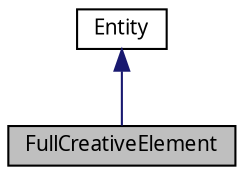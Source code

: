 digraph G
{
  bgcolor="transparent";
  edge [fontname="FreeSans.ttf",fontsize="10",labelfontname="FreeSans.ttf",labelfontsize="10"];
  node [fontname="FreeSans.ttf",fontsize="10",shape=record];
  Node1 [label="FullCreativeElement",height=0.2,width=0.4,color="black", fillcolor="grey75", style="filled" fontcolor="black"];
  Node2 -> Node1 [dir=back,color="midnightblue",fontsize="10",style="solid",fontname="FreeSans.ttf"];
  Node2 [label="Entity",height=0.2,width=0.4,color="black",URL="$interfacecom_1_1bluevia_1_1android_1_1commons_1_1_entity.html"];
}
